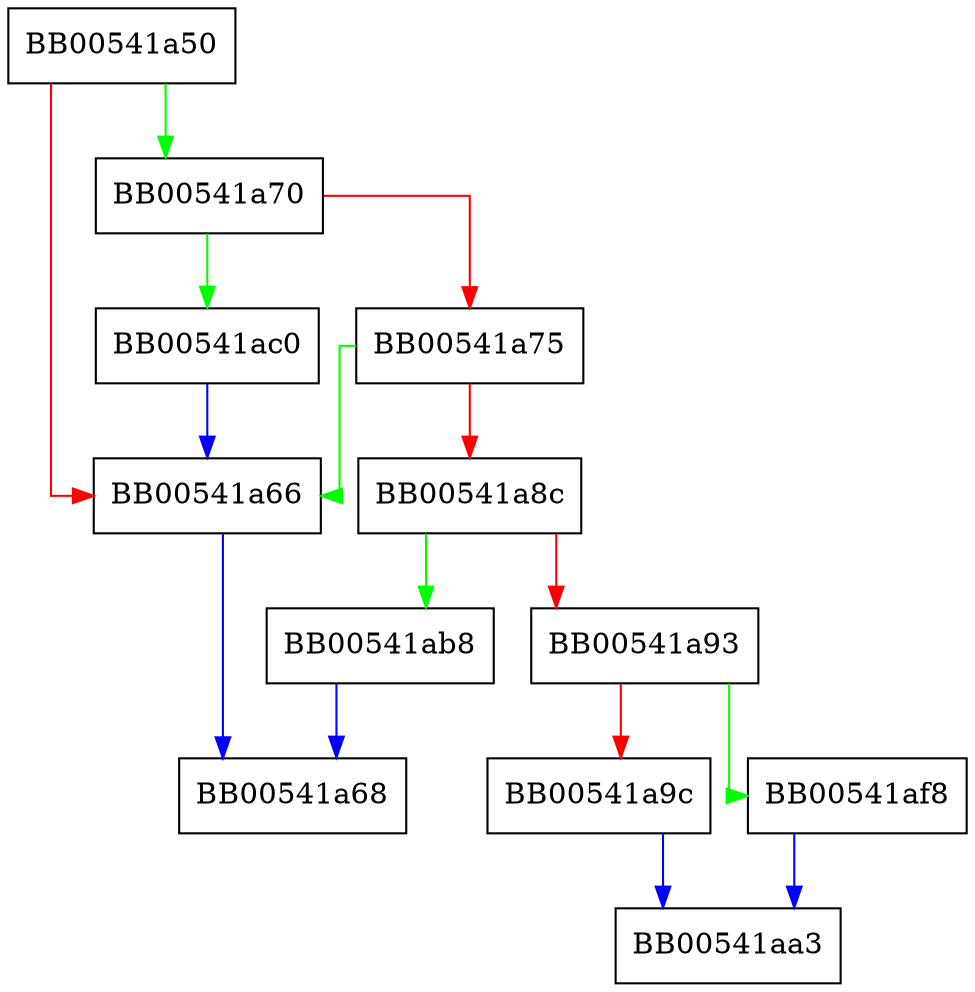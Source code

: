 digraph BN_mod_sub {
  node [shape="box"];
  graph [splines=ortho];
  BB00541a50 -> BB00541a70 [color="green"];
  BB00541a50 -> BB00541a66 [color="red"];
  BB00541a66 -> BB00541a68 [color="blue"];
  BB00541a70 -> BB00541ac0 [color="green"];
  BB00541a70 -> BB00541a75 [color="red"];
  BB00541a75 -> BB00541a66 [color="green"];
  BB00541a75 -> BB00541a8c [color="red"];
  BB00541a8c -> BB00541ab8 [color="green"];
  BB00541a8c -> BB00541a93 [color="red"];
  BB00541a93 -> BB00541af8 [color="green"];
  BB00541a93 -> BB00541a9c [color="red"];
  BB00541a9c -> BB00541aa3 [color="blue"];
  BB00541ab8 -> BB00541a68 [color="blue"];
  BB00541ac0 -> BB00541a66 [color="blue"];
  BB00541af8 -> BB00541aa3 [color="blue"];
}